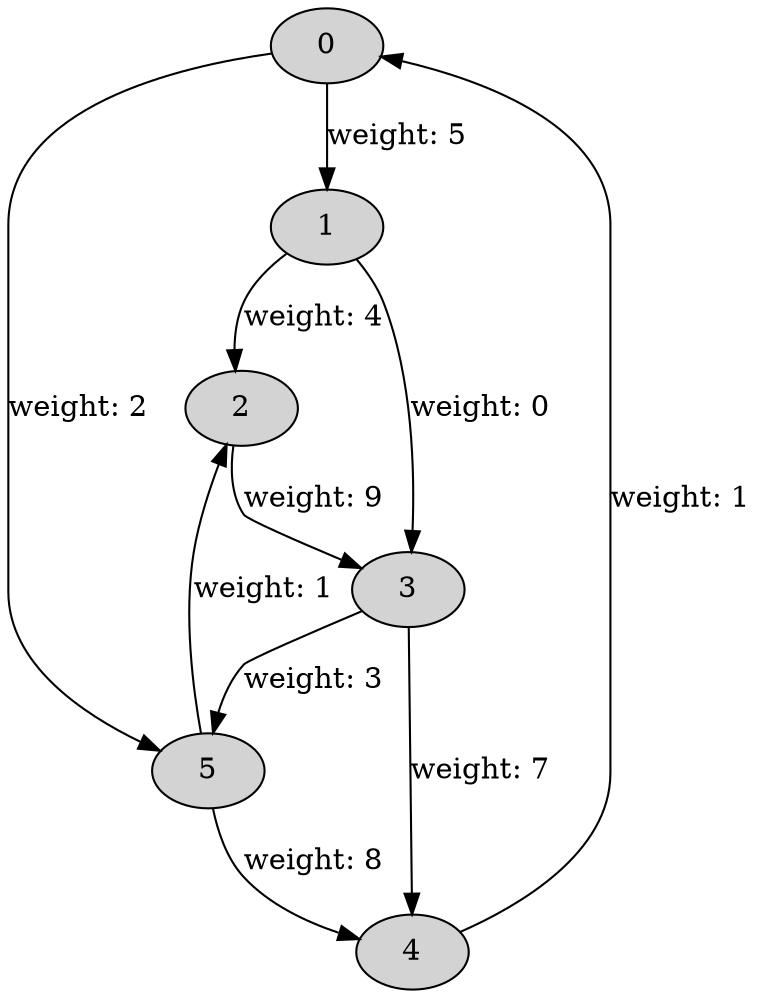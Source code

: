 digraph prof { ratio = fill;node [style=filled];
 0 -> 1 [label="weight: 5"];
 0 -> 5 [label="weight: 2"];
 1 -> 2 [label="weight: 4"];
 1 -> 3 [label="weight: 0"];
 2 -> 3 [label="weight: 9"];
 3 -> 4 [label="weight: 7"];
 3 -> 5 [label="weight: 3"];
 4 -> 0 [label="weight: 1"];
 5 -> 4 [label="weight: 8"];
 5 -> 2 [label="weight: 1"];}